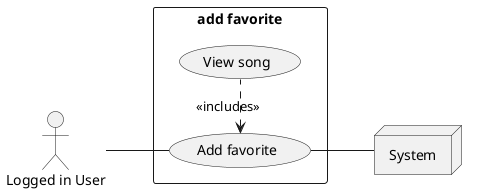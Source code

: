 @startuml uc_add_fav

actor "Logged in User" as User

left to right direction

rectangle "add favorite"{
  usecase "Add favorite" as add_fav

  usecase "View song" as song

  add_fav <. song: <<includes>>
}
User -down- add_fav

node System
add_fav -down- System

@enduml